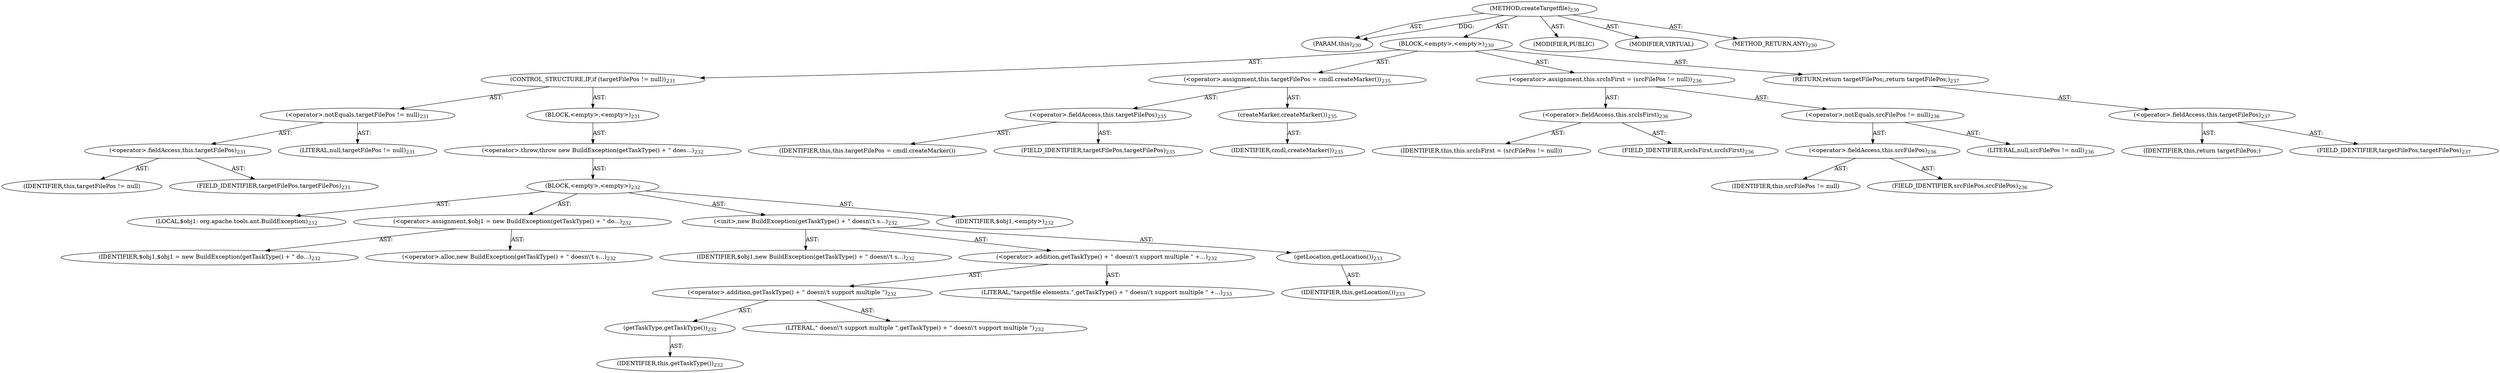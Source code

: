 digraph "createTargetfile" {  
"111669149709" [label = <(METHOD,createTargetfile)<SUB>230</SUB>> ]
"115964116998" [label = <(PARAM,this)<SUB>230</SUB>> ]
"25769803791" [label = <(BLOCK,&lt;empty&gt;,&lt;empty&gt;)<SUB>230</SUB>> ]
"47244640257" [label = <(CONTROL_STRUCTURE,IF,if (targetFilePos != null))<SUB>231</SUB>> ]
"30064771111" [label = <(&lt;operator&gt;.notEquals,targetFilePos != null)<SUB>231</SUB>> ]
"30064771112" [label = <(&lt;operator&gt;.fieldAccess,this.targetFilePos)<SUB>231</SUB>> ]
"68719476809" [label = <(IDENTIFIER,this,targetFilePos != null)> ]
"55834574863" [label = <(FIELD_IDENTIFIER,targetFilePos,targetFilePos)<SUB>231</SUB>> ]
"90194313219" [label = <(LITERAL,null,targetFilePos != null)<SUB>231</SUB>> ]
"25769803792" [label = <(BLOCK,&lt;empty&gt;,&lt;empty&gt;)<SUB>231</SUB>> ]
"30064771113" [label = <(&lt;operator&gt;.throw,throw new BuildException(getTaskType() + &quot; does...)<SUB>232</SUB>> ]
"25769803793" [label = <(BLOCK,&lt;empty&gt;,&lt;empty&gt;)<SUB>232</SUB>> ]
"94489280513" [label = <(LOCAL,$obj1: org.apache.tools.ant.BuildException)<SUB>232</SUB>> ]
"30064771114" [label = <(&lt;operator&gt;.assignment,$obj1 = new BuildException(getTaskType() + &quot; do...)<SUB>232</SUB>> ]
"68719476810" [label = <(IDENTIFIER,$obj1,$obj1 = new BuildException(getTaskType() + &quot; do...)<SUB>232</SUB>> ]
"30064771115" [label = <(&lt;operator&gt;.alloc,new BuildException(getTaskType() + &quot; doesn\'t s...)<SUB>232</SUB>> ]
"30064771116" [label = <(&lt;init&gt;,new BuildException(getTaskType() + &quot; doesn\'t s...)<SUB>232</SUB>> ]
"68719476811" [label = <(IDENTIFIER,$obj1,new BuildException(getTaskType() + &quot; doesn\'t s...)<SUB>232</SUB>> ]
"30064771117" [label = <(&lt;operator&gt;.addition,getTaskType() + &quot; doesn\'t support multiple &quot; +...)<SUB>232</SUB>> ]
"30064771118" [label = <(&lt;operator&gt;.addition,getTaskType() + &quot; doesn\'t support multiple &quot;)<SUB>232</SUB>> ]
"30064771119" [label = <(getTaskType,getTaskType())<SUB>232</SUB>> ]
"68719476743" [label = <(IDENTIFIER,this,getTaskType())<SUB>232</SUB>> ]
"90194313220" [label = <(LITERAL,&quot; doesn\'t support multiple &quot;,getTaskType() + &quot; doesn\'t support multiple &quot;)<SUB>232</SUB>> ]
"90194313221" [label = <(LITERAL,&quot;targetfile elements.&quot;,getTaskType() + &quot; doesn\'t support multiple &quot; +...)<SUB>233</SUB>> ]
"30064771120" [label = <(getLocation,getLocation())<SUB>233</SUB>> ]
"68719476744" [label = <(IDENTIFIER,this,getLocation())<SUB>233</SUB>> ]
"68719476812" [label = <(IDENTIFIER,$obj1,&lt;empty&gt;)<SUB>232</SUB>> ]
"30064771121" [label = <(&lt;operator&gt;.assignment,this.targetFilePos = cmdl.createMarker())<SUB>235</SUB>> ]
"30064771122" [label = <(&lt;operator&gt;.fieldAccess,this.targetFilePos)<SUB>235</SUB>> ]
"68719476813" [label = <(IDENTIFIER,this,this.targetFilePos = cmdl.createMarker())> ]
"55834574864" [label = <(FIELD_IDENTIFIER,targetFilePos,targetFilePos)<SUB>235</SUB>> ]
"30064771123" [label = <(createMarker,createMarker())<SUB>235</SUB>> ]
"68719476814" [label = <(IDENTIFIER,cmdl,createMarker())<SUB>235</SUB>> ]
"30064771124" [label = <(&lt;operator&gt;.assignment,this.srcIsFirst = (srcFilePos != null))<SUB>236</SUB>> ]
"30064771125" [label = <(&lt;operator&gt;.fieldAccess,this.srcIsFirst)<SUB>236</SUB>> ]
"68719476815" [label = <(IDENTIFIER,this,this.srcIsFirst = (srcFilePos != null))> ]
"55834574865" [label = <(FIELD_IDENTIFIER,srcIsFirst,srcIsFirst)<SUB>236</SUB>> ]
"30064771126" [label = <(&lt;operator&gt;.notEquals,srcFilePos != null)<SUB>236</SUB>> ]
"30064771127" [label = <(&lt;operator&gt;.fieldAccess,this.srcFilePos)<SUB>236</SUB>> ]
"68719476816" [label = <(IDENTIFIER,this,srcFilePos != null)> ]
"55834574866" [label = <(FIELD_IDENTIFIER,srcFilePos,srcFilePos)<SUB>236</SUB>> ]
"90194313222" [label = <(LITERAL,null,srcFilePos != null)<SUB>236</SUB>> ]
"146028888065" [label = <(RETURN,return targetFilePos;,return targetFilePos;)<SUB>237</SUB>> ]
"30064771128" [label = <(&lt;operator&gt;.fieldAccess,this.targetFilePos)<SUB>237</SUB>> ]
"68719476817" [label = <(IDENTIFIER,this,return targetFilePos;)> ]
"55834574867" [label = <(FIELD_IDENTIFIER,targetFilePos,targetFilePos)<SUB>237</SUB>> ]
"133143986218" [label = <(MODIFIER,PUBLIC)> ]
"133143986219" [label = <(MODIFIER,VIRTUAL)> ]
"128849018893" [label = <(METHOD_RETURN,ANY)<SUB>230</SUB>> ]
  "111669149709" -> "115964116998"  [ label = "AST: "] 
  "111669149709" -> "25769803791"  [ label = "AST: "] 
  "111669149709" -> "133143986218"  [ label = "AST: "] 
  "111669149709" -> "133143986219"  [ label = "AST: "] 
  "111669149709" -> "128849018893"  [ label = "AST: "] 
  "25769803791" -> "47244640257"  [ label = "AST: "] 
  "25769803791" -> "30064771121"  [ label = "AST: "] 
  "25769803791" -> "30064771124"  [ label = "AST: "] 
  "25769803791" -> "146028888065"  [ label = "AST: "] 
  "47244640257" -> "30064771111"  [ label = "AST: "] 
  "47244640257" -> "25769803792"  [ label = "AST: "] 
  "30064771111" -> "30064771112"  [ label = "AST: "] 
  "30064771111" -> "90194313219"  [ label = "AST: "] 
  "30064771112" -> "68719476809"  [ label = "AST: "] 
  "30064771112" -> "55834574863"  [ label = "AST: "] 
  "25769803792" -> "30064771113"  [ label = "AST: "] 
  "30064771113" -> "25769803793"  [ label = "AST: "] 
  "25769803793" -> "94489280513"  [ label = "AST: "] 
  "25769803793" -> "30064771114"  [ label = "AST: "] 
  "25769803793" -> "30064771116"  [ label = "AST: "] 
  "25769803793" -> "68719476812"  [ label = "AST: "] 
  "30064771114" -> "68719476810"  [ label = "AST: "] 
  "30064771114" -> "30064771115"  [ label = "AST: "] 
  "30064771116" -> "68719476811"  [ label = "AST: "] 
  "30064771116" -> "30064771117"  [ label = "AST: "] 
  "30064771116" -> "30064771120"  [ label = "AST: "] 
  "30064771117" -> "30064771118"  [ label = "AST: "] 
  "30064771117" -> "90194313221"  [ label = "AST: "] 
  "30064771118" -> "30064771119"  [ label = "AST: "] 
  "30064771118" -> "90194313220"  [ label = "AST: "] 
  "30064771119" -> "68719476743"  [ label = "AST: "] 
  "30064771120" -> "68719476744"  [ label = "AST: "] 
  "30064771121" -> "30064771122"  [ label = "AST: "] 
  "30064771121" -> "30064771123"  [ label = "AST: "] 
  "30064771122" -> "68719476813"  [ label = "AST: "] 
  "30064771122" -> "55834574864"  [ label = "AST: "] 
  "30064771123" -> "68719476814"  [ label = "AST: "] 
  "30064771124" -> "30064771125"  [ label = "AST: "] 
  "30064771124" -> "30064771126"  [ label = "AST: "] 
  "30064771125" -> "68719476815"  [ label = "AST: "] 
  "30064771125" -> "55834574865"  [ label = "AST: "] 
  "30064771126" -> "30064771127"  [ label = "AST: "] 
  "30064771126" -> "90194313222"  [ label = "AST: "] 
  "30064771127" -> "68719476816"  [ label = "AST: "] 
  "30064771127" -> "55834574866"  [ label = "AST: "] 
  "146028888065" -> "30064771128"  [ label = "AST: "] 
  "30064771128" -> "68719476817"  [ label = "AST: "] 
  "30064771128" -> "55834574867"  [ label = "AST: "] 
  "111669149709" -> "115964116998"  [ label = "DDG: "] 
}
